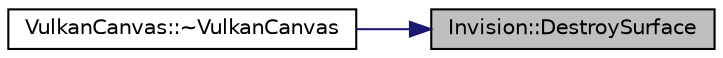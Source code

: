 digraph "Invision::DestroySurface"
{
 // LATEX_PDF_SIZE
  edge [fontname="Helvetica",fontsize="10",labelfontname="Helvetica",labelfontsize="10"];
  node [fontname="Helvetica",fontsize="10",shape=record];
  rankdir="RL";
  Node1 [label="Invision::DestroySurface",height=0.2,width=0.4,color="black", fillcolor="grey75", style="filled", fontcolor="black",tooltip=" "];
  Node1 -> Node2 [dir="back",color="midnightblue",fontsize="10",style="solid",fontname="Helvetica"];
  Node2 [label="VulkanCanvas::~VulkanCanvas",height=0.2,width=0.4,color="black", fillcolor="white", style="filled",URL="$class_vulkan_canvas.html#a0279206c0a033bf7049f67d95115fc8e",tooltip=" "];
}

